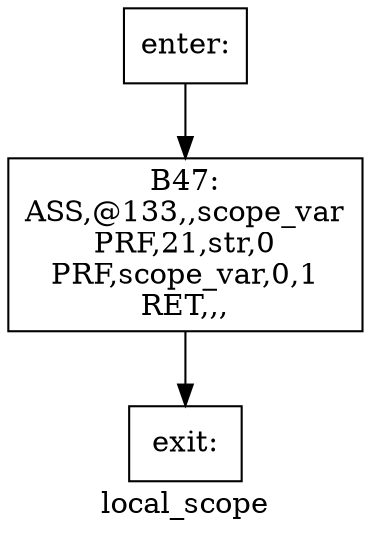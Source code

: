 digraph local_scope{
label =local_scope
B47[label="B47:\nASS,@133,,scope_var\nPRF,21,str,0\nPRF,scope_var,0,1\nRET,,,\n" shape=box]
enter[label="enter:\n" shape=box]
exit[label="exit:\n" shape=box]
B47->exit
enter->B47
}
